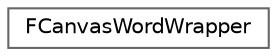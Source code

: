 digraph "Graphical Class Hierarchy"
{
 // INTERACTIVE_SVG=YES
 // LATEX_PDF_SIZE
  bgcolor="transparent";
  edge [fontname=Helvetica,fontsize=10,labelfontname=Helvetica,labelfontsize=10];
  node [fontname=Helvetica,fontsize=10,shape=box,height=0.2,width=0.4];
  rankdir="LR";
  Node0 [id="Node000000",label="FCanvasWordWrapper",height=0.2,width=0.4,color="grey40", fillcolor="white", style="filled",URL="$d5/d32/classFCanvasWordWrapper.html",tooltip=" "];
}
